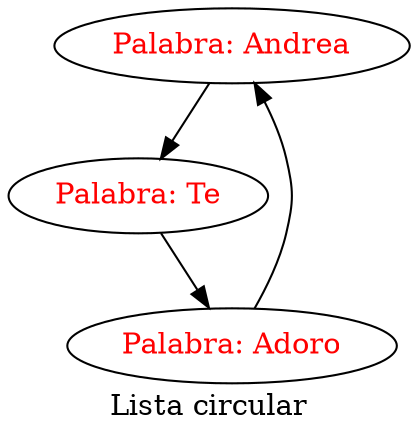 digraph ListaS{
label= "Lista circular"
	node [fontcolor="red", height=0.5, color="black"]
	edge [color="black", dir=fordware]
nodoAndrea[label="Palabra: Andrea"];
nodoAndrea->nodoTe;
nodoTe[label="Palabra: Te"];
nodoTe->nodoAdoro;
nodoAdoro[label="Palabra: Adoro"];
nodoAdoro->nodoAndrea;

}